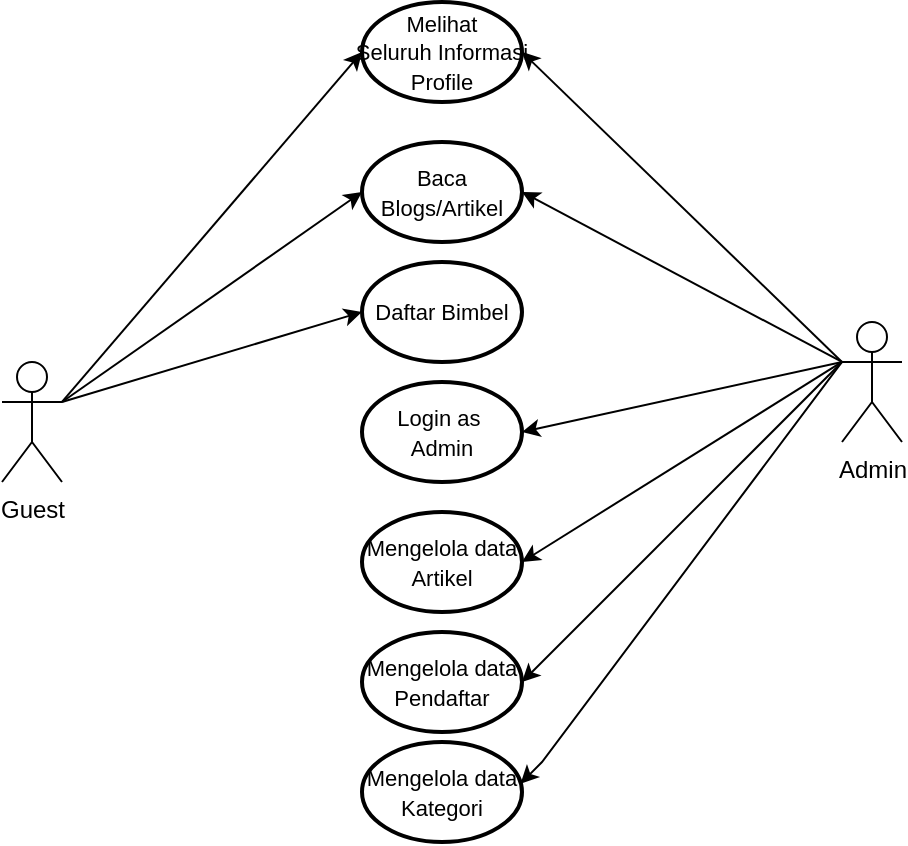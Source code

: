 <mxfile version="24.6.4" type="github">
  <diagram name="Page-1" id="PRafLe8bgVeTUJUW9HHk">
    <mxGraphModel dx="849" dy="531" grid="1" gridSize="10" guides="1" tooltips="1" connect="1" arrows="1" fold="1" page="1" pageScale="1" pageWidth="850" pageHeight="1100" math="0" shadow="0">
      <root>
        <mxCell id="0" />
        <mxCell id="1" parent="0" />
        <mxCell id="eS-4gp80YIAjnc0CWzjl-1" value="Guest" style="shape=umlActor;verticalLabelPosition=bottom;verticalAlign=top;html=1;outlineConnect=0;" vertex="1" parent="1">
          <mxGeometry x="160" y="270" width="30" height="60" as="geometry" />
        </mxCell>
        <mxCell id="eS-4gp80YIAjnc0CWzjl-2" value="Admin" style="shape=umlActor;verticalLabelPosition=bottom;verticalAlign=top;html=1;outlineConnect=0;" vertex="1" parent="1">
          <mxGeometry x="580" y="250" width="30" height="60" as="geometry" />
        </mxCell>
        <mxCell id="eS-4gp80YIAjnc0CWzjl-3" value="&lt;font style=&quot;font-size: 11px;&quot;&gt;Melihat Seluruh&amp;nbsp;&lt;/font&gt;&lt;span style=&quot;font-size: 11px; background-color: initial;&quot;&gt;Informasi Profile&lt;/span&gt;" style="strokeWidth=2;html=1;shape=mxgraph.flowchart.start_1;whiteSpace=wrap;" vertex="1" parent="1">
          <mxGeometry x="340" y="90" width="80" height="50" as="geometry" />
        </mxCell>
        <mxCell id="eS-4gp80YIAjnc0CWzjl-6" value="" style="endArrow=classic;html=1;rounded=0;entryX=0;entryY=0.5;entryDx=0;entryDy=0;entryPerimeter=0;exitX=1;exitY=0.333;exitDx=0;exitDy=0;exitPerimeter=0;" edge="1" parent="1" source="eS-4gp80YIAjnc0CWzjl-1" target="eS-4gp80YIAjnc0CWzjl-3">
          <mxGeometry width="50" height="50" relative="1" as="geometry">
            <mxPoint x="200" y="300" as="sourcePoint" />
            <mxPoint x="350" y="230" as="targetPoint" />
          </mxGeometry>
        </mxCell>
        <mxCell id="eS-4gp80YIAjnc0CWzjl-7" value="&lt;span style=&quot;font-size: 11px;&quot;&gt;Daftar Bimbel&lt;/span&gt;" style="strokeWidth=2;html=1;shape=mxgraph.flowchart.start_1;whiteSpace=wrap;" vertex="1" parent="1">
          <mxGeometry x="340" y="220" width="80" height="50" as="geometry" />
        </mxCell>
        <mxCell id="eS-4gp80YIAjnc0CWzjl-10" value="" style="endArrow=classic;html=1;rounded=0;entryX=0;entryY=0.5;entryDx=0;entryDy=0;entryPerimeter=0;exitX=1;exitY=0.333;exitDx=0;exitDy=0;exitPerimeter=0;" edge="1" parent="1" source="eS-4gp80YIAjnc0CWzjl-1" target="eS-4gp80YIAjnc0CWzjl-7">
          <mxGeometry width="50" height="50" relative="1" as="geometry">
            <mxPoint x="200" y="300" as="sourcePoint" />
            <mxPoint x="360" y="240" as="targetPoint" />
          </mxGeometry>
        </mxCell>
        <mxCell id="eS-4gp80YIAjnc0CWzjl-11" value="&lt;span style=&quot;font-size: 11px;&quot;&gt;Baca Blogs/Artikel&lt;/span&gt;" style="strokeWidth=2;html=1;shape=mxgraph.flowchart.start_1;whiteSpace=wrap;" vertex="1" parent="1">
          <mxGeometry x="340" y="160" width="80" height="50" as="geometry" />
        </mxCell>
        <mxCell id="eS-4gp80YIAjnc0CWzjl-12" value="" style="endArrow=classic;html=1;rounded=0;entryX=0;entryY=0.5;entryDx=0;entryDy=0;entryPerimeter=0;exitX=1;exitY=0.333;exitDx=0;exitDy=0;exitPerimeter=0;" edge="1" parent="1" source="eS-4gp80YIAjnc0CWzjl-1" target="eS-4gp80YIAjnc0CWzjl-11">
          <mxGeometry width="50" height="50" relative="1" as="geometry">
            <mxPoint x="200" y="300" as="sourcePoint" />
            <mxPoint x="355" y="270" as="targetPoint" />
          </mxGeometry>
        </mxCell>
        <mxCell id="eS-4gp80YIAjnc0CWzjl-14" value="" style="endArrow=classic;html=1;rounded=0;exitX=0;exitY=0.333;exitDx=0;exitDy=0;exitPerimeter=0;entryX=1;entryY=0.5;entryDx=0;entryDy=0;entryPerimeter=0;" edge="1" parent="1" source="eS-4gp80YIAjnc0CWzjl-2" target="eS-4gp80YIAjnc0CWzjl-3">
          <mxGeometry width="50" height="50" relative="1" as="geometry">
            <mxPoint x="510" y="300" as="sourcePoint" />
            <mxPoint x="560" y="250" as="targetPoint" />
          </mxGeometry>
        </mxCell>
        <mxCell id="eS-4gp80YIAjnc0CWzjl-15" value="" style="endArrow=classic;html=1;rounded=0;exitX=0;exitY=0.333;exitDx=0;exitDy=0;exitPerimeter=0;entryX=1;entryY=0.5;entryDx=0;entryDy=0;entryPerimeter=0;" edge="1" parent="1" source="eS-4gp80YIAjnc0CWzjl-2" target="eS-4gp80YIAjnc0CWzjl-11">
          <mxGeometry width="50" height="50" relative="1" as="geometry">
            <mxPoint x="605" y="347.5" as="sourcePoint" />
            <mxPoint x="425" y="232.5" as="targetPoint" />
          </mxGeometry>
        </mxCell>
        <mxCell id="eS-4gp80YIAjnc0CWzjl-16" value="&lt;span style=&quot;font-size: 11px;&quot;&gt;Mengelola data&lt;/span&gt;&lt;div&gt;&lt;span style=&quot;font-size: 11px;&quot;&gt;Artikel&lt;/span&gt;&lt;/div&gt;" style="strokeWidth=2;html=1;shape=mxgraph.flowchart.start_1;whiteSpace=wrap;" vertex="1" parent="1">
          <mxGeometry x="340" y="345" width="80" height="50" as="geometry" />
        </mxCell>
        <mxCell id="eS-4gp80YIAjnc0CWzjl-18" value="" style="endArrow=classic;html=1;rounded=0;exitX=0;exitY=0.333;exitDx=0;exitDy=0;exitPerimeter=0;entryX=1;entryY=0.5;entryDx=0;entryDy=0;entryPerimeter=0;" edge="1" parent="1" source="eS-4gp80YIAjnc0CWzjl-2" target="eS-4gp80YIAjnc0CWzjl-16">
          <mxGeometry width="50" height="50" relative="1" as="geometry">
            <mxPoint x="610" y="290" as="sourcePoint" />
            <mxPoint x="430" y="253" as="targetPoint" />
          </mxGeometry>
        </mxCell>
        <mxCell id="eS-4gp80YIAjnc0CWzjl-19" value="&lt;span style=&quot;font-size: 11px;&quot;&gt;Login as&amp;nbsp;&lt;/span&gt;&lt;div&gt;&lt;span style=&quot;font-size: 11px;&quot;&gt;Admin&lt;/span&gt;&lt;/div&gt;" style="strokeWidth=2;html=1;shape=mxgraph.flowchart.start_1;whiteSpace=wrap;" vertex="1" parent="1">
          <mxGeometry x="340" y="280" width="80" height="50" as="geometry" />
        </mxCell>
        <mxCell id="eS-4gp80YIAjnc0CWzjl-20" value="" style="endArrow=classic;html=1;rounded=0;entryX=1;entryY=0.5;entryDx=0;entryDy=0;entryPerimeter=0;exitX=0;exitY=0.333;exitDx=0;exitDy=0;exitPerimeter=0;" edge="1" parent="1" source="eS-4gp80YIAjnc0CWzjl-2" target="eS-4gp80YIAjnc0CWzjl-19">
          <mxGeometry width="50" height="50" relative="1" as="geometry">
            <mxPoint x="600" y="290" as="sourcePoint" />
            <mxPoint x="430" y="253" as="targetPoint" />
          </mxGeometry>
        </mxCell>
        <mxCell id="eS-4gp80YIAjnc0CWzjl-21" value="&lt;span style=&quot;font-size: 11px;&quot;&gt;Mengelola data&lt;/span&gt;&lt;div&gt;&lt;span style=&quot;font-size: 11px;&quot;&gt;Pendaftar&lt;/span&gt;&lt;/div&gt;" style="strokeWidth=2;html=1;shape=mxgraph.flowchart.start_1;whiteSpace=wrap;" vertex="1" parent="1">
          <mxGeometry x="340" y="405" width="80" height="50" as="geometry" />
        </mxCell>
        <mxCell id="eS-4gp80YIAjnc0CWzjl-22" value="" style="endArrow=classic;html=1;rounded=0;exitX=0;exitY=0.333;exitDx=0;exitDy=0;exitPerimeter=0;entryX=1;entryY=0.5;entryDx=0;entryDy=0;entryPerimeter=0;" edge="1" parent="1" source="eS-4gp80YIAjnc0CWzjl-2" target="eS-4gp80YIAjnc0CWzjl-21">
          <mxGeometry width="50" height="50" relative="1" as="geometry">
            <mxPoint x="605" y="330" as="sourcePoint" />
            <mxPoint x="425" y="415" as="targetPoint" />
          </mxGeometry>
        </mxCell>
        <mxCell id="eS-4gp80YIAjnc0CWzjl-23" value="&lt;span style=&quot;font-size: 11px;&quot;&gt;Mengelola data&lt;/span&gt;&lt;div&gt;&lt;span style=&quot;font-size: 11px;&quot;&gt;Kategori&lt;/span&gt;&lt;/div&gt;" style="strokeWidth=2;html=1;shape=mxgraph.flowchart.start_1;whiteSpace=wrap;" vertex="1" parent="1">
          <mxGeometry x="340" y="460" width="80" height="50" as="geometry" />
        </mxCell>
        <mxCell id="eS-4gp80YIAjnc0CWzjl-24" value="" style="endArrow=classic;html=1;rounded=0;exitX=0;exitY=0.333;exitDx=0;exitDy=0;exitPerimeter=0;entryX=0.991;entryY=0.417;entryDx=0;entryDy=0;entryPerimeter=0;" edge="1" parent="1" source="eS-4gp80YIAjnc0CWzjl-2" target="eS-4gp80YIAjnc0CWzjl-23">
          <mxGeometry width="50" height="50" relative="1" as="geometry">
            <mxPoint x="590" y="280" as="sourcePoint" />
            <mxPoint x="430" y="440" as="targetPoint" />
            <Array as="points">
              <mxPoint x="430" y="470" />
            </Array>
          </mxGeometry>
        </mxCell>
      </root>
    </mxGraphModel>
  </diagram>
</mxfile>
